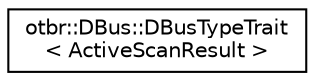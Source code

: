 digraph "Graphical Class Hierarchy"
{
  edge [fontname="Helvetica",fontsize="10",labelfontname="Helvetica",labelfontsize="10"];
  node [fontname="Helvetica",fontsize="10",shape=record];
  rankdir="LR";
  Node0 [label="otbr::DBus::DBusTypeTrait\l\< ActiveScanResult \>",height=0.2,width=0.4,color="black", fillcolor="white", style="filled",URL="$dd/d8a/structotbr_1_1DBus_1_1DBusTypeTrait_3_01ActiveScanResult_01_4.html"];
}
